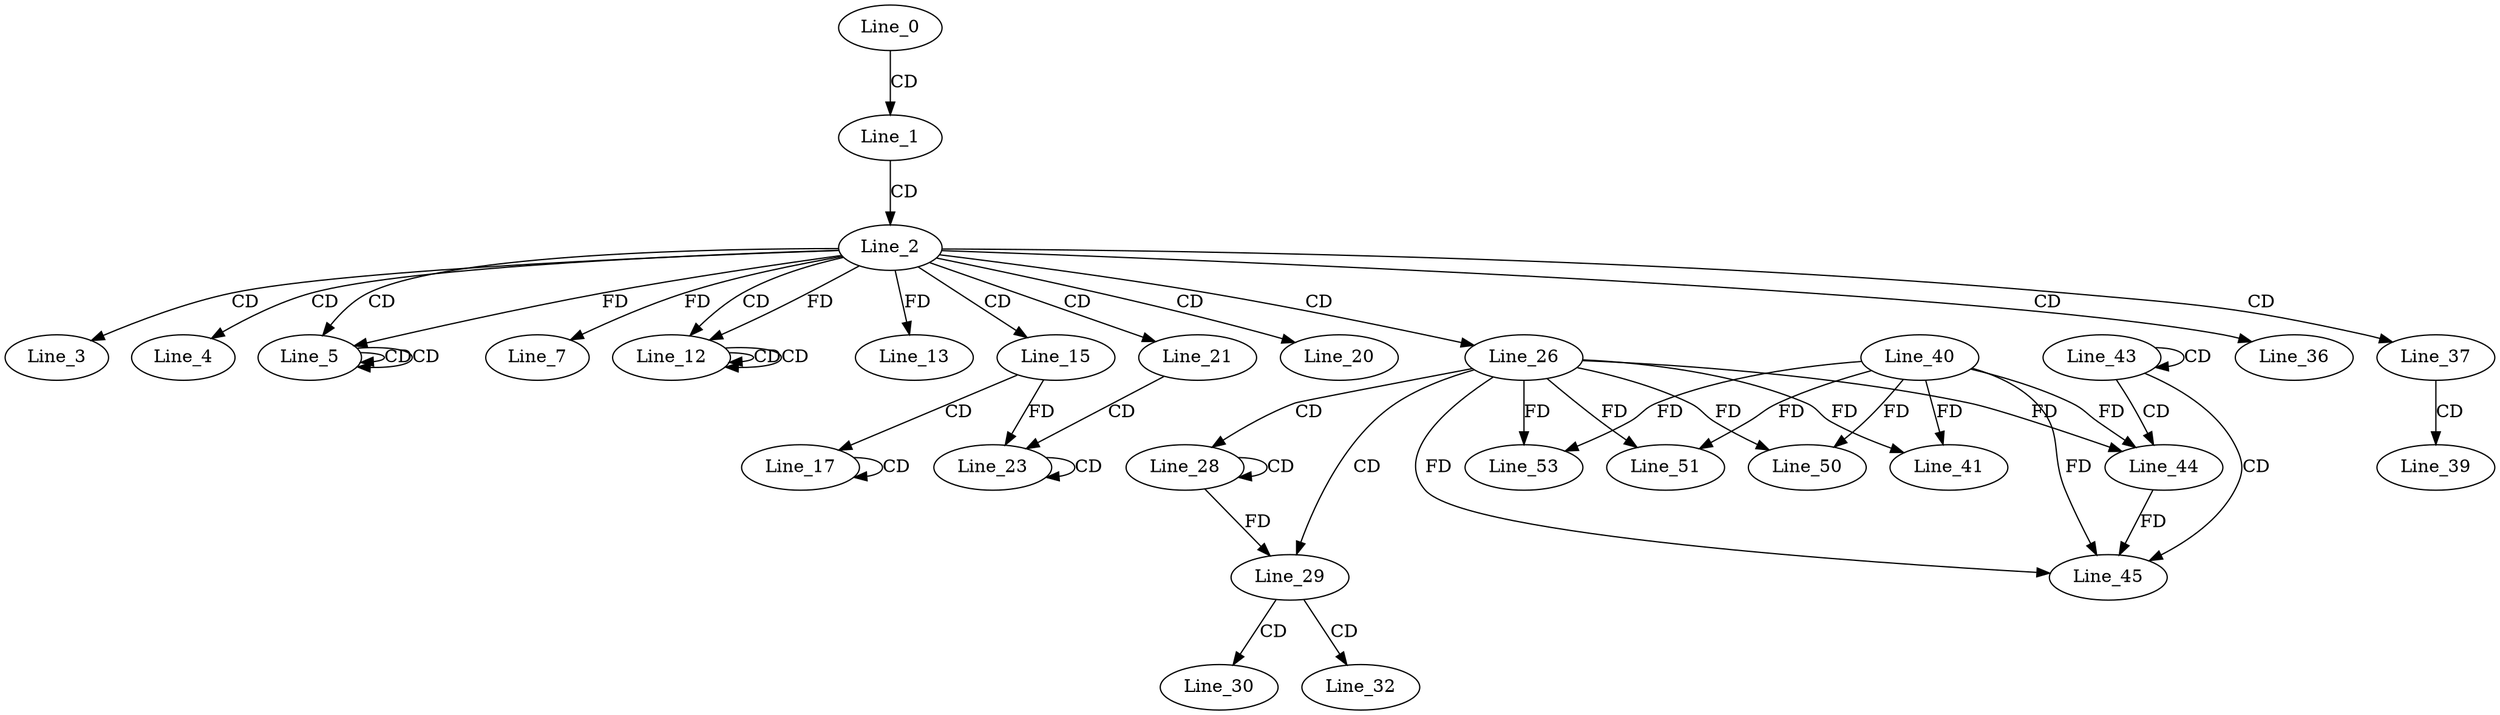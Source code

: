 digraph G {
  Line_0;
  Line_1;
  Line_2;
  Line_3;
  Line_4;
  Line_5;
  Line_5;
  Line_5;
  Line_7;
  Line_12;
  Line_12;
  Line_12;
  Line_12;
  Line_12;
  Line_13;
  Line_15;
  Line_15;
  Line_17;
  Line_17;
  Line_20;
  Line_21;
  Line_21;
  Line_23;
  Line_23;
  Line_26;
  Line_26;
  Line_28;
  Line_28;
  Line_28;
  Line_29;
  Line_30;
  Line_32;
  Line_36;
  Line_37;
  Line_37;
  Line_39;
  Line_40;
  Line_41;
  Line_43;
  Line_43;
  Line_44;
  Line_44;
  Line_45;
  Line_45;
  Line_45;
  Line_45;
  Line_45;
  Line_45;
  Line_50;
  Line_51;
  Line_53;
  Line_0 -> Line_1 [ label="CD" ];
  Line_1 -> Line_2 [ label="CD" ];
  Line_2 -> Line_3 [ label="CD" ];
  Line_2 -> Line_4 [ label="CD" ];
  Line_2 -> Line_5 [ label="CD" ];
  Line_5 -> Line_5 [ label="CD" ];
  Line_5 -> Line_5 [ label="CD" ];
  Line_2 -> Line_5 [ label="FD" ];
  Line_2 -> Line_7 [ label="FD" ];
  Line_2 -> Line_12 [ label="CD" ];
  Line_12 -> Line_12 [ label="CD" ];
  Line_2 -> Line_12 [ label="FD" ];
  Line_12 -> Line_12 [ label="CD" ];
  Line_2 -> Line_13 [ label="FD" ];
  Line_2 -> Line_15 [ label="CD" ];
  Line_15 -> Line_17 [ label="CD" ];
  Line_17 -> Line_17 [ label="CD" ];
  Line_2 -> Line_20 [ label="CD" ];
  Line_2 -> Line_21 [ label="CD" ];
  Line_21 -> Line_23 [ label="CD" ];
  Line_23 -> Line_23 [ label="CD" ];
  Line_15 -> Line_23 [ label="FD" ];
  Line_2 -> Line_26 [ label="CD" ];
  Line_26 -> Line_28 [ label="CD" ];
  Line_28 -> Line_28 [ label="CD" ];
  Line_26 -> Line_29 [ label="CD" ];
  Line_28 -> Line_29 [ label="FD" ];
  Line_29 -> Line_30 [ label="CD" ];
  Line_29 -> Line_32 [ label="CD" ];
  Line_2 -> Line_36 [ label="CD" ];
  Line_2 -> Line_37 [ label="CD" ];
  Line_37 -> Line_39 [ label="CD" ];
  Line_40 -> Line_41 [ label="FD" ];
  Line_26 -> Line_41 [ label="FD" ];
  Line_43 -> Line_43 [ label="CD" ];
  Line_43 -> Line_44 [ label="CD" ];
  Line_40 -> Line_44 [ label="FD" ];
  Line_26 -> Line_44 [ label="FD" ];
  Line_43 -> Line_45 [ label="CD" ];
  Line_40 -> Line_45 [ label="FD" ];
  Line_26 -> Line_45 [ label="FD" ];
  Line_44 -> Line_45 [ label="FD" ];
  Line_40 -> Line_50 [ label="FD" ];
  Line_26 -> Line_50 [ label="FD" ];
  Line_40 -> Line_51 [ label="FD" ];
  Line_26 -> Line_51 [ label="FD" ];
  Line_40 -> Line_53 [ label="FD" ];
  Line_26 -> Line_53 [ label="FD" ];
}
